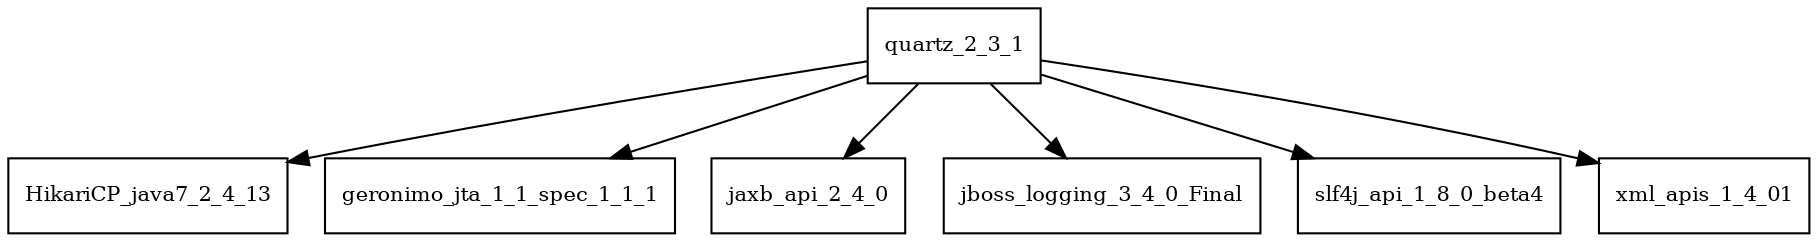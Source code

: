 digraph quartz_2_3_1_dependencies {
  node [shape = box, fontsize=10.0];
  quartz_2_3_1 -> HikariCP_java7_2_4_13;
  quartz_2_3_1 -> geronimo_jta_1_1_spec_1_1_1;
  quartz_2_3_1 -> jaxb_api_2_4_0;
  quartz_2_3_1 -> jboss_logging_3_4_0_Final;
  quartz_2_3_1 -> slf4j_api_1_8_0_beta4;
  quartz_2_3_1 -> xml_apis_1_4_01;
}
